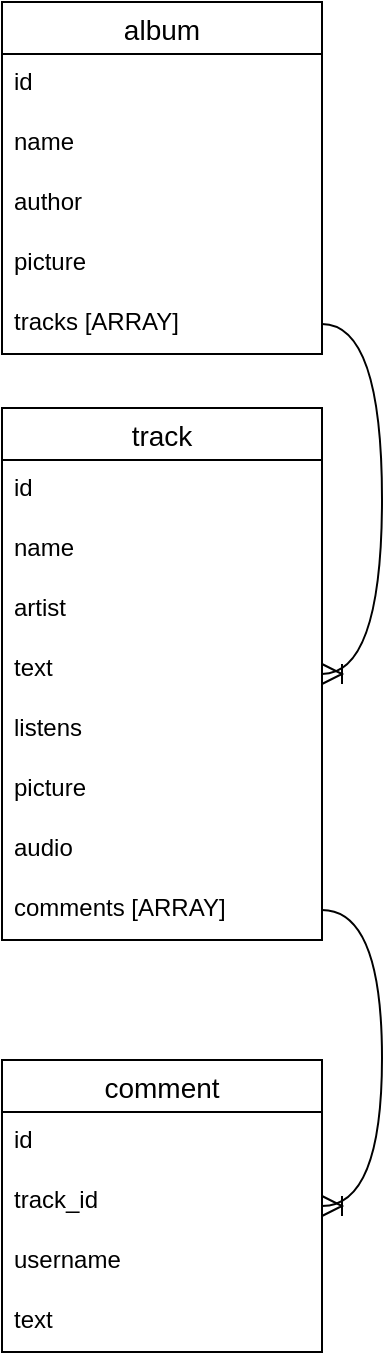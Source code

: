 <mxfile version="20.8.5" type="device"><diagram id="V78zJltpeI_Wu_EQUfzY" name="Страница 1"><mxGraphModel dx="2110" dy="806" grid="0" gridSize="10" guides="1" tooltips="1" connect="1" arrows="1" fold="1" page="0" pageScale="1" pageWidth="827" pageHeight="1169" math="0" shadow="0"><root><mxCell id="0"/><mxCell id="1" parent="0"/><mxCell id="6RvwP1J3rS18XBR6WPvl-14" value="album" style="swimlane;fontStyle=0;childLayout=stackLayout;horizontal=1;startSize=26;horizontalStack=0;resizeParent=1;resizeParentMax=0;resizeLast=0;collapsible=1;marginBottom=0;align=center;fontSize=14;" vertex="1" parent="1"><mxGeometry x="-244" y="372" width="160" height="176" as="geometry"/></mxCell><mxCell id="6RvwP1J3rS18XBR6WPvl-15" value="id" style="text;strokeColor=none;fillColor=none;spacingLeft=4;spacingRight=4;overflow=hidden;rotatable=0;points=[[0,0.5],[1,0.5]];portConstraint=eastwest;fontSize=12;" vertex="1" parent="6RvwP1J3rS18XBR6WPvl-14"><mxGeometry y="26" width="160" height="30" as="geometry"/></mxCell><mxCell id="6RvwP1J3rS18XBR6WPvl-16" value="name" style="text;strokeColor=none;fillColor=none;spacingLeft=4;spacingRight=4;overflow=hidden;rotatable=0;points=[[0,0.5],[1,0.5]];portConstraint=eastwest;fontSize=12;" vertex="1" parent="6RvwP1J3rS18XBR6WPvl-14"><mxGeometry y="56" width="160" height="30" as="geometry"/></mxCell><mxCell id="6RvwP1J3rS18XBR6WPvl-17" value="author" style="text;strokeColor=none;fillColor=none;spacingLeft=4;spacingRight=4;overflow=hidden;rotatable=0;points=[[0,0.5],[1,0.5]];portConstraint=eastwest;fontSize=12;" vertex="1" parent="6RvwP1J3rS18XBR6WPvl-14"><mxGeometry y="86" width="160" height="30" as="geometry"/></mxCell><mxCell id="6RvwP1J3rS18XBR6WPvl-32" value="picture" style="text;strokeColor=none;fillColor=none;spacingLeft=4;spacingRight=4;overflow=hidden;rotatable=0;points=[[0,0.5],[1,0.5]];portConstraint=eastwest;fontSize=12;" vertex="1" parent="6RvwP1J3rS18XBR6WPvl-14"><mxGeometry y="116" width="160" height="30" as="geometry"/></mxCell><mxCell id="6RvwP1J3rS18XBR6WPvl-33" value="tracks [ARRAY]" style="text;strokeColor=none;fillColor=none;spacingLeft=4;spacingRight=4;overflow=hidden;rotatable=0;points=[[0,0.5],[1,0.5]];portConstraint=eastwest;fontSize=12;" vertex="1" parent="6RvwP1J3rS18XBR6WPvl-14"><mxGeometry y="146" width="160" height="30" as="geometry"/></mxCell><mxCell id="6RvwP1J3rS18XBR6WPvl-18" value="track" style="swimlane;fontStyle=0;childLayout=stackLayout;horizontal=1;startSize=26;horizontalStack=0;resizeParent=1;resizeParentMax=0;resizeLast=0;collapsible=1;marginBottom=0;align=center;fontSize=14;" vertex="1" parent="1"><mxGeometry x="-244" y="575" width="160" height="266" as="geometry"/></mxCell><mxCell id="6RvwP1J3rS18XBR6WPvl-19" value="id&#10;" style="text;strokeColor=none;fillColor=none;spacingLeft=4;spacingRight=4;overflow=hidden;rotatable=0;points=[[0,0.5],[1,0.5]];portConstraint=eastwest;fontSize=12;" vertex="1" parent="6RvwP1J3rS18XBR6WPvl-18"><mxGeometry y="26" width="160" height="30" as="geometry"/></mxCell><mxCell id="6RvwP1J3rS18XBR6WPvl-20" value="name" style="text;strokeColor=none;fillColor=none;spacingLeft=4;spacingRight=4;overflow=hidden;rotatable=0;points=[[0,0.5],[1,0.5]];portConstraint=eastwest;fontSize=12;" vertex="1" parent="6RvwP1J3rS18XBR6WPvl-18"><mxGeometry y="56" width="160" height="30" as="geometry"/></mxCell><mxCell id="6RvwP1J3rS18XBR6WPvl-21" value="artist" style="text;strokeColor=none;fillColor=none;spacingLeft=4;spacingRight=4;overflow=hidden;rotatable=0;points=[[0,0.5],[1,0.5]];portConstraint=eastwest;fontSize=12;" vertex="1" parent="6RvwP1J3rS18XBR6WPvl-18"><mxGeometry y="86" width="160" height="30" as="geometry"/></mxCell><mxCell id="6RvwP1J3rS18XBR6WPvl-27" value="text" style="text;strokeColor=none;fillColor=none;spacingLeft=4;spacingRight=4;overflow=hidden;rotatable=0;points=[[0,0.5],[1,0.5]];portConstraint=eastwest;fontSize=12;" vertex="1" parent="6RvwP1J3rS18XBR6WPvl-18"><mxGeometry y="116" width="160" height="30" as="geometry"/></mxCell><mxCell id="6RvwP1J3rS18XBR6WPvl-28" value="listens" style="text;strokeColor=none;fillColor=none;spacingLeft=4;spacingRight=4;overflow=hidden;rotatable=0;points=[[0,0.5],[1,0.5]];portConstraint=eastwest;fontSize=12;" vertex="1" parent="6RvwP1J3rS18XBR6WPvl-18"><mxGeometry y="146" width="160" height="30" as="geometry"/></mxCell><mxCell id="6RvwP1J3rS18XBR6WPvl-29" value="picture" style="text;strokeColor=none;fillColor=none;spacingLeft=4;spacingRight=4;overflow=hidden;rotatable=0;points=[[0,0.5],[1,0.5]];portConstraint=eastwest;fontSize=12;" vertex="1" parent="6RvwP1J3rS18XBR6WPvl-18"><mxGeometry y="176" width="160" height="30" as="geometry"/></mxCell><mxCell id="6RvwP1J3rS18XBR6WPvl-30" value="audio&#10;" style="text;strokeColor=none;fillColor=none;spacingLeft=4;spacingRight=4;overflow=hidden;rotatable=0;points=[[0,0.5],[1,0.5]];portConstraint=eastwest;fontSize=12;" vertex="1" parent="6RvwP1J3rS18XBR6WPvl-18"><mxGeometry y="206" width="160" height="30" as="geometry"/></mxCell><mxCell id="6RvwP1J3rS18XBR6WPvl-31" value="comments [ARRAY]" style="text;strokeColor=none;fillColor=none;spacingLeft=4;spacingRight=4;overflow=hidden;rotatable=0;points=[[0,0.5],[1,0.5]];portConstraint=eastwest;fontSize=12;" vertex="1" parent="6RvwP1J3rS18XBR6WPvl-18"><mxGeometry y="236" width="160" height="30" as="geometry"/></mxCell><mxCell id="6RvwP1J3rS18XBR6WPvl-22" value="comment" style="swimlane;fontStyle=0;childLayout=stackLayout;horizontal=1;startSize=26;horizontalStack=0;resizeParent=1;resizeParentMax=0;resizeLast=0;collapsible=1;marginBottom=0;align=center;fontSize=14;" vertex="1" parent="1"><mxGeometry x="-244" y="901" width="160" height="146" as="geometry"/></mxCell><mxCell id="6RvwP1J3rS18XBR6WPvl-23" value="id" style="text;strokeColor=none;fillColor=none;spacingLeft=4;spacingRight=4;overflow=hidden;rotatable=0;points=[[0,0.5],[1,0.5]];portConstraint=eastwest;fontSize=12;" vertex="1" parent="6RvwP1J3rS18XBR6WPvl-22"><mxGeometry y="26" width="160" height="30" as="geometry"/></mxCell><mxCell id="6RvwP1J3rS18XBR6WPvl-24" value="track_id&#10;" style="text;strokeColor=none;fillColor=none;spacingLeft=4;spacingRight=4;overflow=hidden;rotatable=0;points=[[0,0.5],[1,0.5]];portConstraint=eastwest;fontSize=12;" vertex="1" parent="6RvwP1J3rS18XBR6WPvl-22"><mxGeometry y="56" width="160" height="30" as="geometry"/></mxCell><mxCell id="6RvwP1J3rS18XBR6WPvl-25" value="username" style="text;strokeColor=none;fillColor=none;spacingLeft=4;spacingRight=4;overflow=hidden;rotatable=0;points=[[0,0.5],[1,0.5]];portConstraint=eastwest;fontSize=12;" vertex="1" parent="6RvwP1J3rS18XBR6WPvl-22"><mxGeometry y="86" width="160" height="30" as="geometry"/></mxCell><mxCell id="6RvwP1J3rS18XBR6WPvl-34" value="text" style="text;strokeColor=none;fillColor=none;spacingLeft=4;spacingRight=4;overflow=hidden;rotatable=0;points=[[0,0.5],[1,0.5]];portConstraint=eastwest;fontSize=12;" vertex="1" parent="6RvwP1J3rS18XBR6WPvl-22"><mxGeometry y="116" width="160" height="30" as="geometry"/></mxCell><mxCell id="6RvwP1J3rS18XBR6WPvl-35" value="" style="edgeStyle=entityRelationEdgeStyle;fontSize=12;html=1;endArrow=ERoneToMany;rounded=0;startSize=8;endSize=8;curved=1;exitX=1;exitY=0.5;exitDx=0;exitDy=0;" edge="1" parent="1" source="6RvwP1J3rS18XBR6WPvl-33" target="6RvwP1J3rS18XBR6WPvl-18"><mxGeometry width="100" height="100" relative="1" as="geometry"><mxPoint x="-93" y="607" as="sourcePoint"/><mxPoint x="7" y="507" as="targetPoint"/></mxGeometry></mxCell><mxCell id="6RvwP1J3rS18XBR6WPvl-36" value="" style="edgeStyle=entityRelationEdgeStyle;fontSize=12;html=1;endArrow=ERoneToMany;rounded=0;startSize=8;endSize=8;curved=1;" edge="1" parent="1" source="6RvwP1J3rS18XBR6WPvl-31" target="6RvwP1J3rS18XBR6WPvl-22"><mxGeometry width="100" height="100" relative="1" as="geometry"><mxPoint x="401" y="804" as="sourcePoint"/><mxPoint x="501" y="704" as="targetPoint"/></mxGeometry></mxCell></root></mxGraphModel></diagram></mxfile>